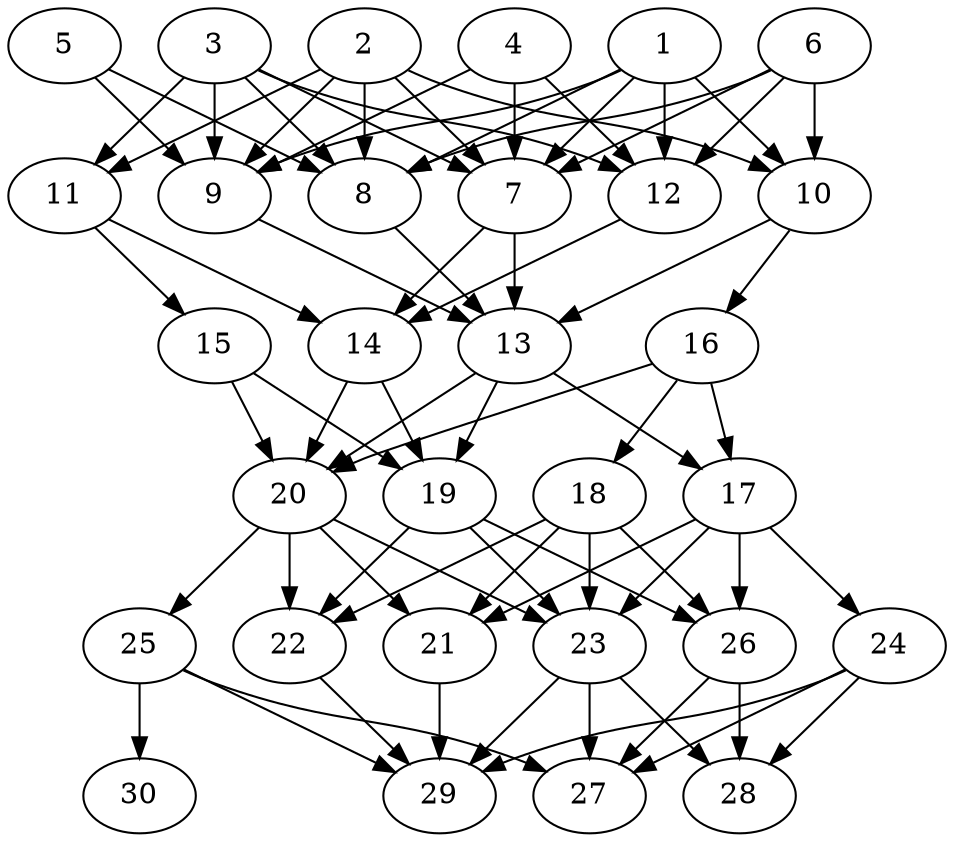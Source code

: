 // DAG automatically generated by daggen at Thu Oct  3 14:04:18 2019
// ./daggen --dot -n 30 --ccr 0.3 --fat 0.5 --regular 0.7 --density 0.9 --mindata 5242880 --maxdata 52428800 
digraph G {
  1 [size="154320213", alpha="0.04", expect_size="46296064"] 
  1 -> 7 [size ="46296064"]
  1 -> 8 [size ="46296064"]
  1 -> 9 [size ="46296064"]
  1 -> 10 [size ="46296064"]
  1 -> 12 [size ="46296064"]
  2 [size="131809280", alpha="0.14", expect_size="39542784"] 
  2 -> 7 [size ="39542784"]
  2 -> 8 [size ="39542784"]
  2 -> 9 [size ="39542784"]
  2 -> 10 [size ="39542784"]
  2 -> 11 [size ="39542784"]
  3 [size="134987093", alpha="0.01", expect_size="40496128"] 
  3 -> 7 [size ="40496128"]
  3 -> 8 [size ="40496128"]
  3 -> 9 [size ="40496128"]
  3 -> 11 [size ="40496128"]
  3 -> 12 [size ="40496128"]
  4 [size="124979200", alpha="0.13", expect_size="37493760"] 
  4 -> 7 [size ="37493760"]
  4 -> 9 [size ="37493760"]
  4 -> 12 [size ="37493760"]
  5 [size="61832533", alpha="0.08", expect_size="18549760"] 
  5 -> 8 [size ="18549760"]
  5 -> 9 [size ="18549760"]
  6 [size="102782293", alpha="0.08", expect_size="30834688"] 
  6 -> 7 [size ="30834688"]
  6 -> 8 [size ="30834688"]
  6 -> 10 [size ="30834688"]
  6 -> 12 [size ="30834688"]
  7 [size="92996267", alpha="0.08", expect_size="27898880"] 
  7 -> 13 [size ="27898880"]
  7 -> 14 [size ="27898880"]
  8 [size="104632320", alpha="0.03", expect_size="31389696"] 
  8 -> 13 [size ="31389696"]
  9 [size="69601280", alpha="0.00", expect_size="20880384"] 
  9 -> 13 [size ="20880384"]
  10 [size="120569173", alpha="0.17", expect_size="36170752"] 
  10 -> 13 [size ="36170752"]
  10 -> 16 [size ="36170752"]
  11 [size="46387200", alpha="0.14", expect_size="13916160"] 
  11 -> 14 [size ="13916160"]
  11 -> 15 [size ="13916160"]
  12 [size="81268053", alpha="0.13", expect_size="24380416"] 
  12 -> 14 [size ="24380416"]
  13 [size="32969387", alpha="0.07", expect_size="9890816"] 
  13 -> 17 [size ="9890816"]
  13 -> 19 [size ="9890816"]
  13 -> 20 [size ="9890816"]
  14 [size="38731093", alpha="0.12", expect_size="11619328"] 
  14 -> 19 [size ="11619328"]
  14 -> 20 [size ="11619328"]
  15 [size="137659733", alpha="0.09", expect_size="41297920"] 
  15 -> 19 [size ="41297920"]
  15 -> 20 [size ="41297920"]
  16 [size="44308480", alpha="0.15", expect_size="13292544"] 
  16 -> 17 [size ="13292544"]
  16 -> 18 [size ="13292544"]
  16 -> 20 [size ="13292544"]
  17 [size="107236693", alpha="0.10", expect_size="32171008"] 
  17 -> 21 [size ="32171008"]
  17 -> 23 [size ="32171008"]
  17 -> 24 [size ="32171008"]
  17 -> 26 [size ="32171008"]
  18 [size="169212587", alpha="0.15", expect_size="50763776"] 
  18 -> 21 [size ="50763776"]
  18 -> 22 [size ="50763776"]
  18 -> 23 [size ="50763776"]
  18 -> 26 [size ="50763776"]
  19 [size="33805653", alpha="0.18", expect_size="10141696"] 
  19 -> 22 [size ="10141696"]
  19 -> 23 [size ="10141696"]
  19 -> 26 [size ="10141696"]
  20 [size="35205120", alpha="0.09", expect_size="10561536"] 
  20 -> 21 [size ="10561536"]
  20 -> 22 [size ="10561536"]
  20 -> 23 [size ="10561536"]
  20 -> 25 [size ="10561536"]
  21 [size="169840640", alpha="0.18", expect_size="50952192"] 
  21 -> 29 [size ="50952192"]
  22 [size="118876160", alpha="0.01", expect_size="35662848"] 
  22 -> 29 [size ="35662848"]
  23 [size="64580267", alpha="0.20", expect_size="19374080"] 
  23 -> 27 [size ="19374080"]
  23 -> 28 [size ="19374080"]
  23 -> 29 [size ="19374080"]
  24 [size="121746773", alpha="0.12", expect_size="36524032"] 
  24 -> 27 [size ="36524032"]
  24 -> 28 [size ="36524032"]
  24 -> 29 [size ="36524032"]
  25 [size="61750613", alpha="0.09", expect_size="18525184"] 
  25 -> 27 [size ="18525184"]
  25 -> 29 [size ="18525184"]
  25 -> 30 [size ="18525184"]
  26 [size="132621653", alpha="0.18", expect_size="39786496"] 
  26 -> 27 [size ="39786496"]
  26 -> 28 [size ="39786496"]
  27 [size="96583680", alpha="0.16", expect_size="28975104"] 
  28 [size="171520000", alpha="0.05", expect_size="51456000"] 
  29 [size="134062080", alpha="0.01", expect_size="40218624"] 
  30 [size="115746133", alpha="0.10", expect_size="34723840"] 
}
